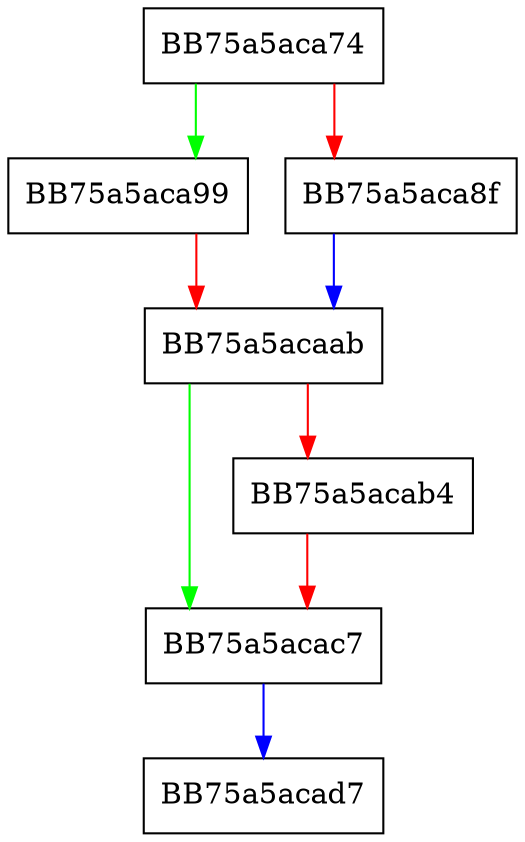 digraph AddBaseReportNoLimit {
  node [shape="box"];
  graph [splines=ortho];
  BB75a5aca74 -> BB75a5aca99 [color="green"];
  BB75a5aca74 -> BB75a5aca8f [color="red"];
  BB75a5aca8f -> BB75a5acaab [color="blue"];
  BB75a5aca99 -> BB75a5acaab [color="red"];
  BB75a5acaab -> BB75a5acac7 [color="green"];
  BB75a5acaab -> BB75a5acab4 [color="red"];
  BB75a5acab4 -> BB75a5acac7 [color="red"];
  BB75a5acac7 -> BB75a5acad7 [color="blue"];
}